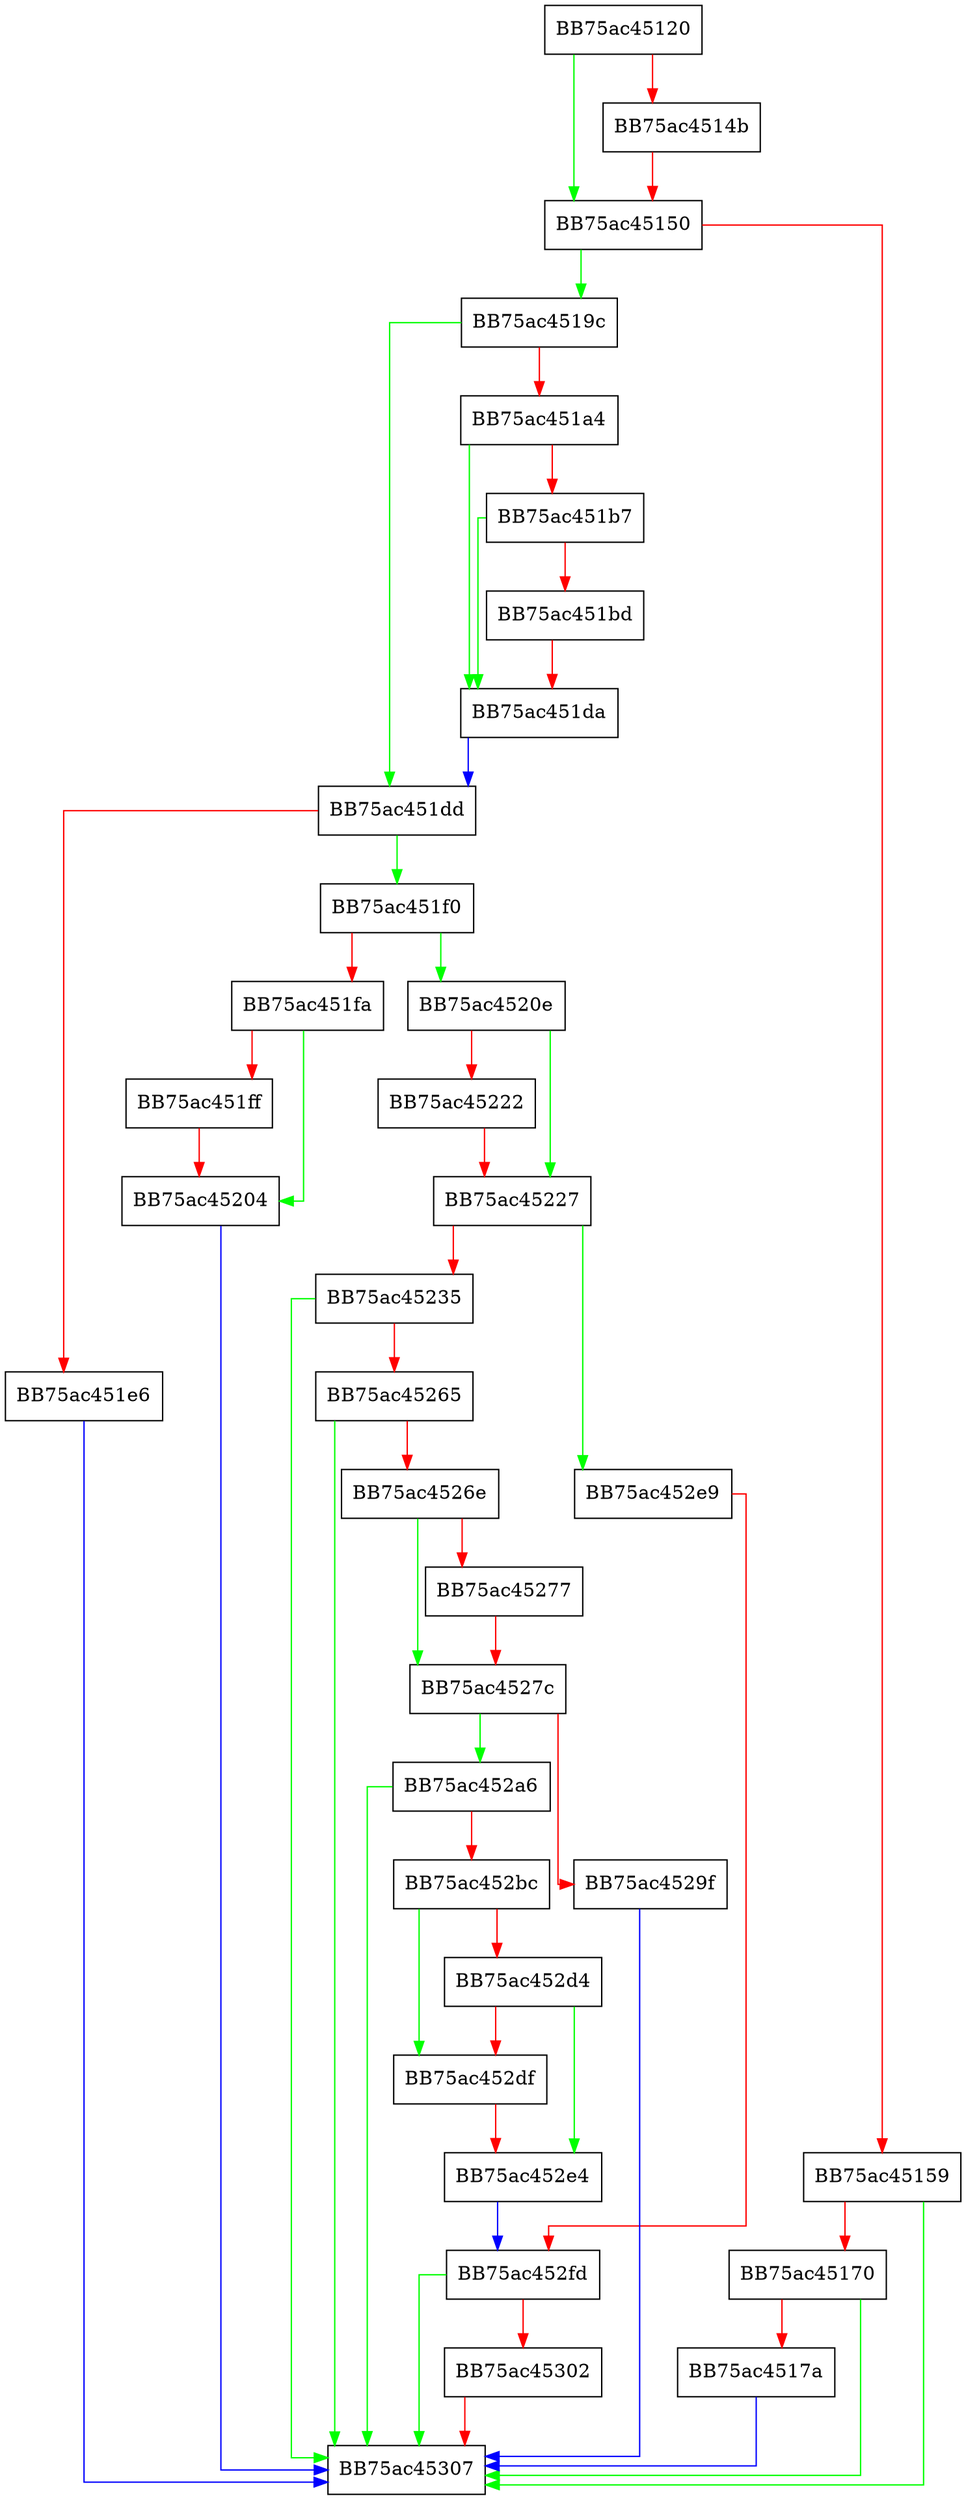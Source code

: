 digraph SeekRead {
  node [shape="box"];
  graph [splines=ortho];
  BB75ac45120 -> BB75ac45150 [color="green"];
  BB75ac45120 -> BB75ac4514b [color="red"];
  BB75ac4514b -> BB75ac45150 [color="red"];
  BB75ac45150 -> BB75ac4519c [color="green"];
  BB75ac45150 -> BB75ac45159 [color="red"];
  BB75ac45159 -> BB75ac45307 [color="green"];
  BB75ac45159 -> BB75ac45170 [color="red"];
  BB75ac45170 -> BB75ac45307 [color="green"];
  BB75ac45170 -> BB75ac4517a [color="red"];
  BB75ac4517a -> BB75ac45307 [color="blue"];
  BB75ac4519c -> BB75ac451dd [color="green"];
  BB75ac4519c -> BB75ac451a4 [color="red"];
  BB75ac451a4 -> BB75ac451da [color="green"];
  BB75ac451a4 -> BB75ac451b7 [color="red"];
  BB75ac451b7 -> BB75ac451da [color="green"];
  BB75ac451b7 -> BB75ac451bd [color="red"];
  BB75ac451bd -> BB75ac451da [color="red"];
  BB75ac451da -> BB75ac451dd [color="blue"];
  BB75ac451dd -> BB75ac451f0 [color="green"];
  BB75ac451dd -> BB75ac451e6 [color="red"];
  BB75ac451e6 -> BB75ac45307 [color="blue"];
  BB75ac451f0 -> BB75ac4520e [color="green"];
  BB75ac451f0 -> BB75ac451fa [color="red"];
  BB75ac451fa -> BB75ac45204 [color="green"];
  BB75ac451fa -> BB75ac451ff [color="red"];
  BB75ac451ff -> BB75ac45204 [color="red"];
  BB75ac45204 -> BB75ac45307 [color="blue"];
  BB75ac4520e -> BB75ac45227 [color="green"];
  BB75ac4520e -> BB75ac45222 [color="red"];
  BB75ac45222 -> BB75ac45227 [color="red"];
  BB75ac45227 -> BB75ac452e9 [color="green"];
  BB75ac45227 -> BB75ac45235 [color="red"];
  BB75ac45235 -> BB75ac45307 [color="green"];
  BB75ac45235 -> BB75ac45265 [color="red"];
  BB75ac45265 -> BB75ac45307 [color="green"];
  BB75ac45265 -> BB75ac4526e [color="red"];
  BB75ac4526e -> BB75ac4527c [color="green"];
  BB75ac4526e -> BB75ac45277 [color="red"];
  BB75ac45277 -> BB75ac4527c [color="red"];
  BB75ac4527c -> BB75ac452a6 [color="green"];
  BB75ac4527c -> BB75ac4529f [color="red"];
  BB75ac4529f -> BB75ac45307 [color="blue"];
  BB75ac452a6 -> BB75ac45307 [color="green"];
  BB75ac452a6 -> BB75ac452bc [color="red"];
  BB75ac452bc -> BB75ac452df [color="green"];
  BB75ac452bc -> BB75ac452d4 [color="red"];
  BB75ac452d4 -> BB75ac452e4 [color="green"];
  BB75ac452d4 -> BB75ac452df [color="red"];
  BB75ac452df -> BB75ac452e4 [color="red"];
  BB75ac452e4 -> BB75ac452fd [color="blue"];
  BB75ac452e9 -> BB75ac452fd [color="red"];
  BB75ac452fd -> BB75ac45307 [color="green"];
  BB75ac452fd -> BB75ac45302 [color="red"];
  BB75ac45302 -> BB75ac45307 [color="red"];
}